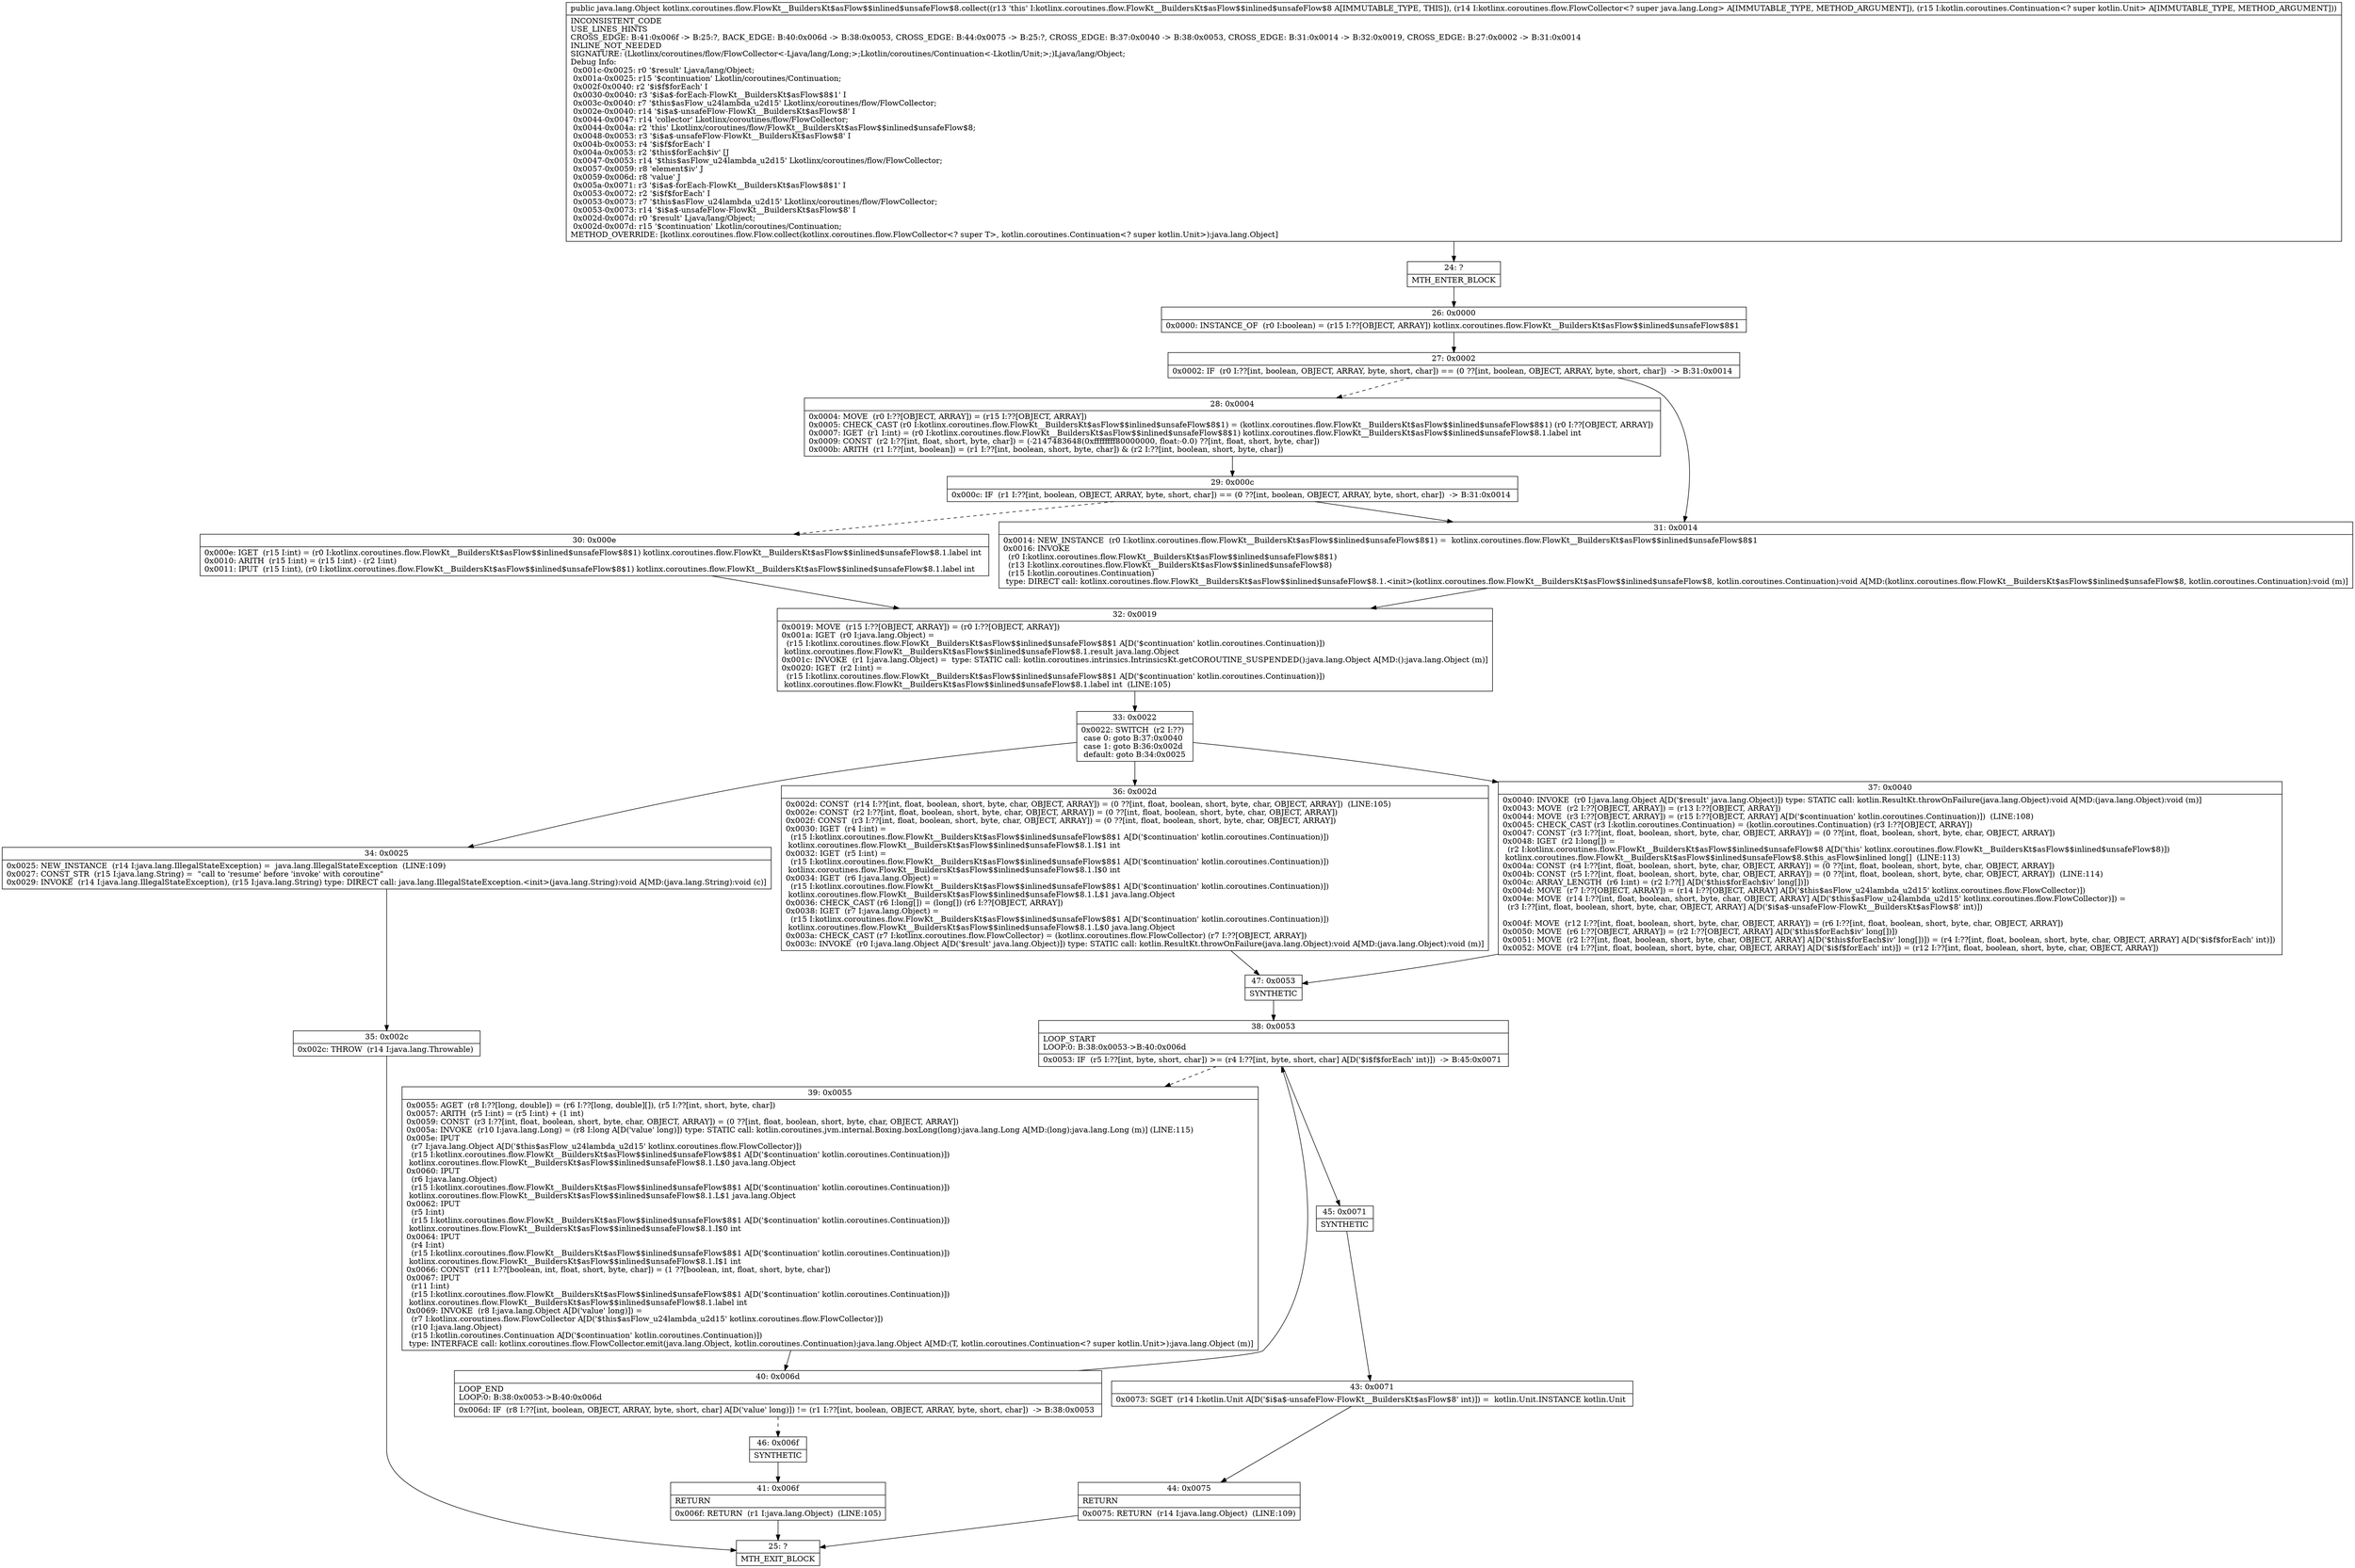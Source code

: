 digraph "CFG forkotlinx.coroutines.flow.FlowKt__BuildersKt$asFlow$$inlined$unsafeFlow$8.collect(Lkotlinx\/coroutines\/flow\/FlowCollector;Lkotlin\/coroutines\/Continuation;)Ljava\/lang\/Object;" {
Node_24 [shape=record,label="{24\:\ ?|MTH_ENTER_BLOCK\l}"];
Node_26 [shape=record,label="{26\:\ 0x0000|0x0000: INSTANCE_OF  (r0 I:boolean) = (r15 I:??[OBJECT, ARRAY]) kotlinx.coroutines.flow.FlowKt__BuildersKt$asFlow$$inlined$unsafeFlow$8$1 \l}"];
Node_27 [shape=record,label="{27\:\ 0x0002|0x0002: IF  (r0 I:??[int, boolean, OBJECT, ARRAY, byte, short, char]) == (0 ??[int, boolean, OBJECT, ARRAY, byte, short, char])  \-\> B:31:0x0014 \l}"];
Node_28 [shape=record,label="{28\:\ 0x0004|0x0004: MOVE  (r0 I:??[OBJECT, ARRAY]) = (r15 I:??[OBJECT, ARRAY]) \l0x0005: CHECK_CAST (r0 I:kotlinx.coroutines.flow.FlowKt__BuildersKt$asFlow$$inlined$unsafeFlow$8$1) = (kotlinx.coroutines.flow.FlowKt__BuildersKt$asFlow$$inlined$unsafeFlow$8$1) (r0 I:??[OBJECT, ARRAY]) \l0x0007: IGET  (r1 I:int) = (r0 I:kotlinx.coroutines.flow.FlowKt__BuildersKt$asFlow$$inlined$unsafeFlow$8$1) kotlinx.coroutines.flow.FlowKt__BuildersKt$asFlow$$inlined$unsafeFlow$8.1.label int \l0x0009: CONST  (r2 I:??[int, float, short, byte, char]) = (\-2147483648(0xffffffff80000000, float:\-0.0) ??[int, float, short, byte, char]) \l0x000b: ARITH  (r1 I:??[int, boolean]) = (r1 I:??[int, boolean, short, byte, char]) & (r2 I:??[int, boolean, short, byte, char]) \l}"];
Node_29 [shape=record,label="{29\:\ 0x000c|0x000c: IF  (r1 I:??[int, boolean, OBJECT, ARRAY, byte, short, char]) == (0 ??[int, boolean, OBJECT, ARRAY, byte, short, char])  \-\> B:31:0x0014 \l}"];
Node_30 [shape=record,label="{30\:\ 0x000e|0x000e: IGET  (r15 I:int) = (r0 I:kotlinx.coroutines.flow.FlowKt__BuildersKt$asFlow$$inlined$unsafeFlow$8$1) kotlinx.coroutines.flow.FlowKt__BuildersKt$asFlow$$inlined$unsafeFlow$8.1.label int \l0x0010: ARITH  (r15 I:int) = (r15 I:int) \- (r2 I:int) \l0x0011: IPUT  (r15 I:int), (r0 I:kotlinx.coroutines.flow.FlowKt__BuildersKt$asFlow$$inlined$unsafeFlow$8$1) kotlinx.coroutines.flow.FlowKt__BuildersKt$asFlow$$inlined$unsafeFlow$8.1.label int \l}"];
Node_32 [shape=record,label="{32\:\ 0x0019|0x0019: MOVE  (r15 I:??[OBJECT, ARRAY]) = (r0 I:??[OBJECT, ARRAY]) \l0x001a: IGET  (r0 I:java.lang.Object) = \l  (r15 I:kotlinx.coroutines.flow.FlowKt__BuildersKt$asFlow$$inlined$unsafeFlow$8$1 A[D('$continuation' kotlin.coroutines.Continuation)])\l kotlinx.coroutines.flow.FlowKt__BuildersKt$asFlow$$inlined$unsafeFlow$8.1.result java.lang.Object \l0x001c: INVOKE  (r1 I:java.lang.Object) =  type: STATIC call: kotlin.coroutines.intrinsics.IntrinsicsKt.getCOROUTINE_SUSPENDED():java.lang.Object A[MD:():java.lang.Object (m)]\l0x0020: IGET  (r2 I:int) = \l  (r15 I:kotlinx.coroutines.flow.FlowKt__BuildersKt$asFlow$$inlined$unsafeFlow$8$1 A[D('$continuation' kotlin.coroutines.Continuation)])\l kotlinx.coroutines.flow.FlowKt__BuildersKt$asFlow$$inlined$unsafeFlow$8.1.label int  (LINE:105)\l}"];
Node_33 [shape=record,label="{33\:\ 0x0022|0x0022: SWITCH  (r2 I:??)\l case 0: goto B:37:0x0040\l case 1: goto B:36:0x002d\l default: goto B:34:0x0025 \l}"];
Node_34 [shape=record,label="{34\:\ 0x0025|0x0025: NEW_INSTANCE  (r14 I:java.lang.IllegalStateException) =  java.lang.IllegalStateException  (LINE:109)\l0x0027: CONST_STR  (r15 I:java.lang.String) =  \"call to 'resume' before 'invoke' with coroutine\" \l0x0029: INVOKE  (r14 I:java.lang.IllegalStateException), (r15 I:java.lang.String) type: DIRECT call: java.lang.IllegalStateException.\<init\>(java.lang.String):void A[MD:(java.lang.String):void (c)]\l}"];
Node_35 [shape=record,label="{35\:\ 0x002c|0x002c: THROW  (r14 I:java.lang.Throwable) \l}"];
Node_25 [shape=record,label="{25\:\ ?|MTH_EXIT_BLOCK\l}"];
Node_36 [shape=record,label="{36\:\ 0x002d|0x002d: CONST  (r14 I:??[int, float, boolean, short, byte, char, OBJECT, ARRAY]) = (0 ??[int, float, boolean, short, byte, char, OBJECT, ARRAY])  (LINE:105)\l0x002e: CONST  (r2 I:??[int, float, boolean, short, byte, char, OBJECT, ARRAY]) = (0 ??[int, float, boolean, short, byte, char, OBJECT, ARRAY]) \l0x002f: CONST  (r3 I:??[int, float, boolean, short, byte, char, OBJECT, ARRAY]) = (0 ??[int, float, boolean, short, byte, char, OBJECT, ARRAY]) \l0x0030: IGET  (r4 I:int) = \l  (r15 I:kotlinx.coroutines.flow.FlowKt__BuildersKt$asFlow$$inlined$unsafeFlow$8$1 A[D('$continuation' kotlin.coroutines.Continuation)])\l kotlinx.coroutines.flow.FlowKt__BuildersKt$asFlow$$inlined$unsafeFlow$8.1.I$1 int \l0x0032: IGET  (r5 I:int) = \l  (r15 I:kotlinx.coroutines.flow.FlowKt__BuildersKt$asFlow$$inlined$unsafeFlow$8$1 A[D('$continuation' kotlin.coroutines.Continuation)])\l kotlinx.coroutines.flow.FlowKt__BuildersKt$asFlow$$inlined$unsafeFlow$8.1.I$0 int \l0x0034: IGET  (r6 I:java.lang.Object) = \l  (r15 I:kotlinx.coroutines.flow.FlowKt__BuildersKt$asFlow$$inlined$unsafeFlow$8$1 A[D('$continuation' kotlin.coroutines.Continuation)])\l kotlinx.coroutines.flow.FlowKt__BuildersKt$asFlow$$inlined$unsafeFlow$8.1.L$1 java.lang.Object \l0x0036: CHECK_CAST (r6 I:long[]) = (long[]) (r6 I:??[OBJECT, ARRAY]) \l0x0038: IGET  (r7 I:java.lang.Object) = \l  (r15 I:kotlinx.coroutines.flow.FlowKt__BuildersKt$asFlow$$inlined$unsafeFlow$8$1 A[D('$continuation' kotlin.coroutines.Continuation)])\l kotlinx.coroutines.flow.FlowKt__BuildersKt$asFlow$$inlined$unsafeFlow$8.1.L$0 java.lang.Object \l0x003a: CHECK_CAST (r7 I:kotlinx.coroutines.flow.FlowCollector) = (kotlinx.coroutines.flow.FlowCollector) (r7 I:??[OBJECT, ARRAY]) \l0x003c: INVOKE  (r0 I:java.lang.Object A[D('$result' java.lang.Object)]) type: STATIC call: kotlin.ResultKt.throwOnFailure(java.lang.Object):void A[MD:(java.lang.Object):void (m)]\l}"];
Node_47 [shape=record,label="{47\:\ 0x0053|SYNTHETIC\l}"];
Node_38 [shape=record,label="{38\:\ 0x0053|LOOP_START\lLOOP:0: B:38:0x0053\-\>B:40:0x006d\l|0x0053: IF  (r5 I:??[int, byte, short, char]) \>= (r4 I:??[int, byte, short, char] A[D('$i$f$forEach' int)])  \-\> B:45:0x0071 \l}"];
Node_39 [shape=record,label="{39\:\ 0x0055|0x0055: AGET  (r8 I:??[long, double]) = (r6 I:??[long, double][]), (r5 I:??[int, short, byte, char]) \l0x0057: ARITH  (r5 I:int) = (r5 I:int) + (1 int) \l0x0059: CONST  (r3 I:??[int, float, boolean, short, byte, char, OBJECT, ARRAY]) = (0 ??[int, float, boolean, short, byte, char, OBJECT, ARRAY]) \l0x005a: INVOKE  (r10 I:java.lang.Long) = (r8 I:long A[D('value' long)]) type: STATIC call: kotlin.coroutines.jvm.internal.Boxing.boxLong(long):java.lang.Long A[MD:(long):java.lang.Long (m)] (LINE:115)\l0x005e: IPUT  \l  (r7 I:java.lang.Object A[D('$this$asFlow_u24lambda_u2d15' kotlinx.coroutines.flow.FlowCollector)])\l  (r15 I:kotlinx.coroutines.flow.FlowKt__BuildersKt$asFlow$$inlined$unsafeFlow$8$1 A[D('$continuation' kotlin.coroutines.Continuation)])\l kotlinx.coroutines.flow.FlowKt__BuildersKt$asFlow$$inlined$unsafeFlow$8.1.L$0 java.lang.Object \l0x0060: IPUT  \l  (r6 I:java.lang.Object)\l  (r15 I:kotlinx.coroutines.flow.FlowKt__BuildersKt$asFlow$$inlined$unsafeFlow$8$1 A[D('$continuation' kotlin.coroutines.Continuation)])\l kotlinx.coroutines.flow.FlowKt__BuildersKt$asFlow$$inlined$unsafeFlow$8.1.L$1 java.lang.Object \l0x0062: IPUT  \l  (r5 I:int)\l  (r15 I:kotlinx.coroutines.flow.FlowKt__BuildersKt$asFlow$$inlined$unsafeFlow$8$1 A[D('$continuation' kotlin.coroutines.Continuation)])\l kotlinx.coroutines.flow.FlowKt__BuildersKt$asFlow$$inlined$unsafeFlow$8.1.I$0 int \l0x0064: IPUT  \l  (r4 I:int)\l  (r15 I:kotlinx.coroutines.flow.FlowKt__BuildersKt$asFlow$$inlined$unsafeFlow$8$1 A[D('$continuation' kotlin.coroutines.Continuation)])\l kotlinx.coroutines.flow.FlowKt__BuildersKt$asFlow$$inlined$unsafeFlow$8.1.I$1 int \l0x0066: CONST  (r11 I:??[boolean, int, float, short, byte, char]) = (1 ??[boolean, int, float, short, byte, char]) \l0x0067: IPUT  \l  (r11 I:int)\l  (r15 I:kotlinx.coroutines.flow.FlowKt__BuildersKt$asFlow$$inlined$unsafeFlow$8$1 A[D('$continuation' kotlin.coroutines.Continuation)])\l kotlinx.coroutines.flow.FlowKt__BuildersKt$asFlow$$inlined$unsafeFlow$8.1.label int \l0x0069: INVOKE  (r8 I:java.lang.Object A[D('value' long)]) = \l  (r7 I:kotlinx.coroutines.flow.FlowCollector A[D('$this$asFlow_u24lambda_u2d15' kotlinx.coroutines.flow.FlowCollector)])\l  (r10 I:java.lang.Object)\l  (r15 I:kotlin.coroutines.Continuation A[D('$continuation' kotlin.coroutines.Continuation)])\l type: INTERFACE call: kotlinx.coroutines.flow.FlowCollector.emit(java.lang.Object, kotlin.coroutines.Continuation):java.lang.Object A[MD:(T, kotlin.coroutines.Continuation\<? super kotlin.Unit\>):java.lang.Object (m)]\l}"];
Node_40 [shape=record,label="{40\:\ 0x006d|LOOP_END\lLOOP:0: B:38:0x0053\-\>B:40:0x006d\l|0x006d: IF  (r8 I:??[int, boolean, OBJECT, ARRAY, byte, short, char] A[D('value' long)]) != (r1 I:??[int, boolean, OBJECT, ARRAY, byte, short, char])  \-\> B:38:0x0053 \l}"];
Node_46 [shape=record,label="{46\:\ 0x006f|SYNTHETIC\l}"];
Node_41 [shape=record,label="{41\:\ 0x006f|RETURN\l|0x006f: RETURN  (r1 I:java.lang.Object)  (LINE:105)\l}"];
Node_45 [shape=record,label="{45\:\ 0x0071|SYNTHETIC\l}"];
Node_43 [shape=record,label="{43\:\ 0x0071|0x0073: SGET  (r14 I:kotlin.Unit A[D('$i$a$\-unsafeFlow\-FlowKt__BuildersKt$asFlow$8' int)]) =  kotlin.Unit.INSTANCE kotlin.Unit \l}"];
Node_44 [shape=record,label="{44\:\ 0x0075|RETURN\l|0x0075: RETURN  (r14 I:java.lang.Object)  (LINE:109)\l}"];
Node_37 [shape=record,label="{37\:\ 0x0040|0x0040: INVOKE  (r0 I:java.lang.Object A[D('$result' java.lang.Object)]) type: STATIC call: kotlin.ResultKt.throwOnFailure(java.lang.Object):void A[MD:(java.lang.Object):void (m)]\l0x0043: MOVE  (r2 I:??[OBJECT, ARRAY]) = (r13 I:??[OBJECT, ARRAY]) \l0x0044: MOVE  (r3 I:??[OBJECT, ARRAY]) = (r15 I:??[OBJECT, ARRAY] A[D('$continuation' kotlin.coroutines.Continuation)])  (LINE:108)\l0x0045: CHECK_CAST (r3 I:kotlin.coroutines.Continuation) = (kotlin.coroutines.Continuation) (r3 I:??[OBJECT, ARRAY]) \l0x0047: CONST  (r3 I:??[int, float, boolean, short, byte, char, OBJECT, ARRAY]) = (0 ??[int, float, boolean, short, byte, char, OBJECT, ARRAY]) \l0x0048: IGET  (r2 I:long[]) = \l  (r2 I:kotlinx.coroutines.flow.FlowKt__BuildersKt$asFlow$$inlined$unsafeFlow$8 A[D('this' kotlinx.coroutines.flow.FlowKt__BuildersKt$asFlow$$inlined$unsafeFlow$8)])\l kotlinx.coroutines.flow.FlowKt__BuildersKt$asFlow$$inlined$unsafeFlow$8.$this_asFlow$inlined long[]  (LINE:113)\l0x004a: CONST  (r4 I:??[int, float, boolean, short, byte, char, OBJECT, ARRAY]) = (0 ??[int, float, boolean, short, byte, char, OBJECT, ARRAY]) \l0x004b: CONST  (r5 I:??[int, float, boolean, short, byte, char, OBJECT, ARRAY]) = (0 ??[int, float, boolean, short, byte, char, OBJECT, ARRAY])  (LINE:114)\l0x004c: ARRAY_LENGTH  (r6 I:int) = (r2 I:??[] A[D('$this$forEach$iv' long[])]) \l0x004d: MOVE  (r7 I:??[OBJECT, ARRAY]) = (r14 I:??[OBJECT, ARRAY] A[D('$this$asFlow_u24lambda_u2d15' kotlinx.coroutines.flow.FlowCollector)]) \l0x004e: MOVE  (r14 I:??[int, float, boolean, short, byte, char, OBJECT, ARRAY] A[D('$this$asFlow_u24lambda_u2d15' kotlinx.coroutines.flow.FlowCollector)]) = \l  (r3 I:??[int, float, boolean, short, byte, char, OBJECT, ARRAY] A[D('$i$a$\-unsafeFlow\-FlowKt__BuildersKt$asFlow$8' int)])\l \l0x004f: MOVE  (r12 I:??[int, float, boolean, short, byte, char, OBJECT, ARRAY]) = (r6 I:??[int, float, boolean, short, byte, char, OBJECT, ARRAY]) \l0x0050: MOVE  (r6 I:??[OBJECT, ARRAY]) = (r2 I:??[OBJECT, ARRAY] A[D('$this$forEach$iv' long[])]) \l0x0051: MOVE  (r2 I:??[int, float, boolean, short, byte, char, OBJECT, ARRAY] A[D('$this$forEach$iv' long[])]) = (r4 I:??[int, float, boolean, short, byte, char, OBJECT, ARRAY] A[D('$i$f$forEach' int)]) \l0x0052: MOVE  (r4 I:??[int, float, boolean, short, byte, char, OBJECT, ARRAY] A[D('$i$f$forEach' int)]) = (r12 I:??[int, float, boolean, short, byte, char, OBJECT, ARRAY]) \l}"];
Node_31 [shape=record,label="{31\:\ 0x0014|0x0014: NEW_INSTANCE  (r0 I:kotlinx.coroutines.flow.FlowKt__BuildersKt$asFlow$$inlined$unsafeFlow$8$1) =  kotlinx.coroutines.flow.FlowKt__BuildersKt$asFlow$$inlined$unsafeFlow$8$1 \l0x0016: INVOKE  \l  (r0 I:kotlinx.coroutines.flow.FlowKt__BuildersKt$asFlow$$inlined$unsafeFlow$8$1)\l  (r13 I:kotlinx.coroutines.flow.FlowKt__BuildersKt$asFlow$$inlined$unsafeFlow$8)\l  (r15 I:kotlin.coroutines.Continuation)\l type: DIRECT call: kotlinx.coroutines.flow.FlowKt__BuildersKt$asFlow$$inlined$unsafeFlow$8.1.\<init\>(kotlinx.coroutines.flow.FlowKt__BuildersKt$asFlow$$inlined$unsafeFlow$8, kotlin.coroutines.Continuation):void A[MD:(kotlinx.coroutines.flow.FlowKt__BuildersKt$asFlow$$inlined$unsafeFlow$8, kotlin.coroutines.Continuation):void (m)]\l}"];
MethodNode[shape=record,label="{public java.lang.Object kotlinx.coroutines.flow.FlowKt__BuildersKt$asFlow$$inlined$unsafeFlow$8.collect((r13 'this' I:kotlinx.coroutines.flow.FlowKt__BuildersKt$asFlow$$inlined$unsafeFlow$8 A[IMMUTABLE_TYPE, THIS]), (r14 I:kotlinx.coroutines.flow.FlowCollector\<? super java.lang.Long\> A[IMMUTABLE_TYPE, METHOD_ARGUMENT]), (r15 I:kotlin.coroutines.Continuation\<? super kotlin.Unit\> A[IMMUTABLE_TYPE, METHOD_ARGUMENT]))  | INCONSISTENT_CODE\lUSE_LINES_HINTS\lCROSS_EDGE: B:41:0x006f \-\> B:25:?, BACK_EDGE: B:40:0x006d \-\> B:38:0x0053, CROSS_EDGE: B:44:0x0075 \-\> B:25:?, CROSS_EDGE: B:37:0x0040 \-\> B:38:0x0053, CROSS_EDGE: B:31:0x0014 \-\> B:32:0x0019, CROSS_EDGE: B:27:0x0002 \-\> B:31:0x0014\lINLINE_NOT_NEEDED\lSIGNATURE: (Lkotlinx\/coroutines\/flow\/FlowCollector\<\-Ljava\/lang\/Long;\>;Lkotlin\/coroutines\/Continuation\<\-Lkotlin\/Unit;\>;)Ljava\/lang\/Object;\lDebug Info:\l  0x001c\-0x0025: r0 '$result' Ljava\/lang\/Object;\l  0x001a\-0x0025: r15 '$continuation' Lkotlin\/coroutines\/Continuation;\l  0x002f\-0x0040: r2 '$i$f$forEach' I\l  0x0030\-0x0040: r3 '$i$a$\-forEach\-FlowKt__BuildersKt$asFlow$8$1' I\l  0x003c\-0x0040: r7 '$this$asFlow_u24lambda_u2d15' Lkotlinx\/coroutines\/flow\/FlowCollector;\l  0x002e\-0x0040: r14 '$i$a$\-unsafeFlow\-FlowKt__BuildersKt$asFlow$8' I\l  0x0044\-0x0047: r14 'collector' Lkotlinx\/coroutines\/flow\/FlowCollector;\l  0x0044\-0x004a: r2 'this' Lkotlinx\/coroutines\/flow\/FlowKt__BuildersKt$asFlow$$inlined$unsafeFlow$8;\l  0x0048\-0x0053: r3 '$i$a$\-unsafeFlow\-FlowKt__BuildersKt$asFlow$8' I\l  0x004b\-0x0053: r4 '$i$f$forEach' I\l  0x004a\-0x0053: r2 '$this$forEach$iv' [J\l  0x0047\-0x0053: r14 '$this$asFlow_u24lambda_u2d15' Lkotlinx\/coroutines\/flow\/FlowCollector;\l  0x0057\-0x0059: r8 'element$iv' J\l  0x0059\-0x006d: r8 'value' J\l  0x005a\-0x0071: r3 '$i$a$\-forEach\-FlowKt__BuildersKt$asFlow$8$1' I\l  0x0053\-0x0072: r2 '$i$f$forEach' I\l  0x0053\-0x0073: r7 '$this$asFlow_u24lambda_u2d15' Lkotlinx\/coroutines\/flow\/FlowCollector;\l  0x0053\-0x0073: r14 '$i$a$\-unsafeFlow\-FlowKt__BuildersKt$asFlow$8' I\l  0x002d\-0x007d: r0 '$result' Ljava\/lang\/Object;\l  0x002d\-0x007d: r15 '$continuation' Lkotlin\/coroutines\/Continuation;\lMETHOD_OVERRIDE: [kotlinx.coroutines.flow.Flow.collect(kotlinx.coroutines.flow.FlowCollector\<? super T\>, kotlin.coroutines.Continuation\<? super kotlin.Unit\>):java.lang.Object]\l}"];
MethodNode -> Node_24;Node_24 -> Node_26;
Node_26 -> Node_27;
Node_27 -> Node_28[style=dashed];
Node_27 -> Node_31;
Node_28 -> Node_29;
Node_29 -> Node_30[style=dashed];
Node_29 -> Node_31;
Node_30 -> Node_32;
Node_32 -> Node_33;
Node_33 -> Node_34;
Node_33 -> Node_36;
Node_33 -> Node_37;
Node_34 -> Node_35;
Node_35 -> Node_25;
Node_36 -> Node_47;
Node_47 -> Node_38;
Node_38 -> Node_39[style=dashed];
Node_38 -> Node_45;
Node_39 -> Node_40;
Node_40 -> Node_38;
Node_40 -> Node_46[style=dashed];
Node_46 -> Node_41;
Node_41 -> Node_25;
Node_45 -> Node_43;
Node_43 -> Node_44;
Node_44 -> Node_25;
Node_37 -> Node_47;
Node_31 -> Node_32;
}

